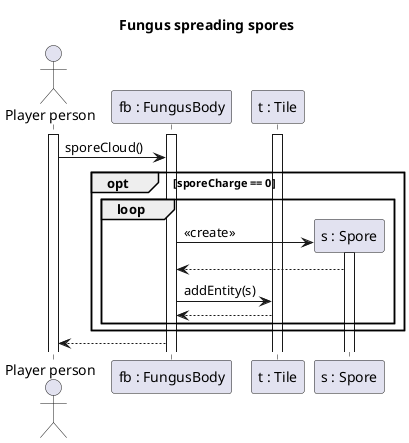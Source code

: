 @startuml Fungus spores

title Fungus spreading spores

actor "Player person" as Ac
participant "fb : FungusBody" as Fb
participant "t : Tile" as T
participant "s : Spore" as S

activate Ac
activate Fb
activate T

Ac -> Fb : sporeCloud()
opt sporeCharge == 0
loop 
Fb -> S ** : <<create>>
activate S
S --> Fb
Fb -> T : addEntity(s)
T-->Fb

end
end
Fb --> Ac


@enduml